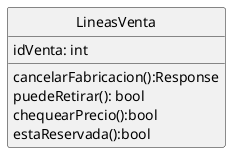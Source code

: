 @startuml LineasVenta
hide circle
class LineasVenta{
    idVenta: int

    cancelarFabricacion():Response
    puedeRetirar(): bool
    chequearPrecio():bool
    estaReservada():bool

}
@enduml